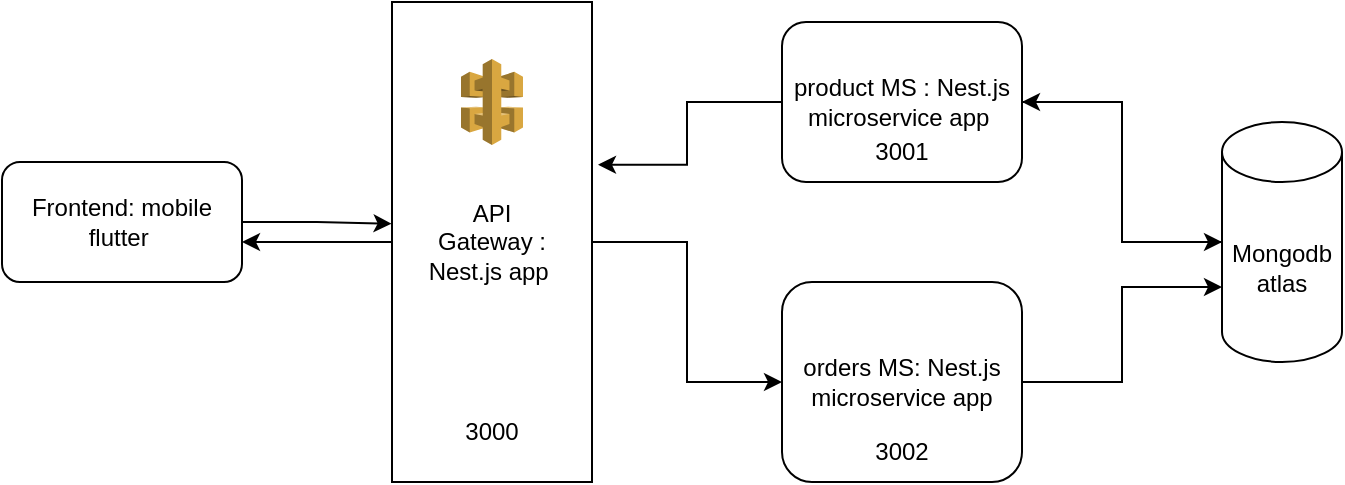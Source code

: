 <mxfile version="20.7.4" type="device" pages="2"><diagram id="g8c-0kfuNqcPlVPrsaAN" name="MS architecture"><mxGraphModel dx="1004" dy="549" grid="1" gridSize="10" guides="1" tooltips="1" connect="1" arrows="1" fold="1" page="1" pageScale="1" pageWidth="850" pageHeight="1100" math="0" shadow="0"><root><mxCell id="0"/><mxCell id="1" parent="0"/><mxCell id="nh_IbTxtiKYjl89Uj8WD-18" style="edgeStyle=orthogonalEdgeStyle;rounded=0;orthogonalLoop=1;jettySize=auto;html=1;entryX=-0.002;entryY=0.462;entryDx=0;entryDy=0;entryPerimeter=0;" parent="1" source="nh_IbTxtiKYjl89Uj8WD-1" target="nh_IbTxtiKYjl89Uj8WD-5" edge="1"><mxGeometry relative="1" as="geometry"/></mxCell><mxCell id="nh_IbTxtiKYjl89Uj8WD-1" value="Frontend: mobile flutter&amp;nbsp;" style="rounded=1;whiteSpace=wrap;html=1;" parent="1" vertex="1"><mxGeometry x="130" y="210" width="120" height="60" as="geometry"/></mxCell><mxCell id="nh_IbTxtiKYjl89Uj8WD-15" style="edgeStyle=orthogonalEdgeStyle;rounded=0;orthogonalLoop=1;jettySize=auto;html=1;entryX=1.03;entryY=0.339;entryDx=0;entryDy=0;entryPerimeter=0;" parent="1" source="nh_IbTxtiKYjl89Uj8WD-2" target="nh_IbTxtiKYjl89Uj8WD-5" edge="1"><mxGeometry relative="1" as="geometry"/></mxCell><mxCell id="nh_IbTxtiKYjl89Uj8WD-19" style="edgeStyle=orthogonalEdgeStyle;rounded=0;orthogonalLoop=1;jettySize=auto;html=1;" parent="1" source="nh_IbTxtiKYjl89Uj8WD-2" target="nh_IbTxtiKYjl89Uj8WD-11" edge="1"><mxGeometry relative="1" as="geometry"/></mxCell><mxCell id="nh_IbTxtiKYjl89Uj8WD-2" value="product MS : Nest.js microservice app&amp;nbsp;" style="rounded=1;whiteSpace=wrap;html=1;" parent="1" vertex="1"><mxGeometry x="520" y="140" width="120" height="80" as="geometry"/></mxCell><mxCell id="nh_IbTxtiKYjl89Uj8WD-14" style="edgeStyle=orthogonalEdgeStyle;rounded=0;orthogonalLoop=1;jettySize=auto;html=1;entryX=0;entryY=0;entryDx=0;entryDy=82.5;entryPerimeter=0;" parent="1" source="nh_IbTxtiKYjl89Uj8WD-3" target="nh_IbTxtiKYjl89Uj8WD-11" edge="1"><mxGeometry relative="1" as="geometry"/></mxCell><mxCell id="nh_IbTxtiKYjl89Uj8WD-3" value="orders MS: Nest.js microservice app" style="rounded=1;whiteSpace=wrap;html=1;" parent="1" vertex="1"><mxGeometry x="520" y="270" width="120" height="100" as="geometry"/></mxCell><mxCell id="nh_IbTxtiKYjl89Uj8WD-8" style="edgeStyle=orthogonalEdgeStyle;rounded=0;orthogonalLoop=1;jettySize=auto;html=1;" parent="1" source="nh_IbTxtiKYjl89Uj8WD-5" target="nh_IbTxtiKYjl89Uj8WD-3" edge="1"><mxGeometry relative="1" as="geometry"/></mxCell><mxCell id="nh_IbTxtiKYjl89Uj8WD-10" style="edgeStyle=orthogonalEdgeStyle;rounded=0;orthogonalLoop=1;jettySize=auto;html=1;" parent="1" source="nh_IbTxtiKYjl89Uj8WD-5" edge="1"><mxGeometry relative="1" as="geometry"><mxPoint x="250" y="250" as="targetPoint"/></mxGeometry></mxCell><mxCell id="nh_IbTxtiKYjl89Uj8WD-5" value="API &lt;br&gt;Gateway : &lt;br&gt;Nest.js app&amp;nbsp;" style="rounded=0;whiteSpace=wrap;html=1;" parent="1" vertex="1"><mxGeometry x="325" y="130" width="100" height="240" as="geometry"/></mxCell><mxCell id="nh_IbTxtiKYjl89Uj8WD-12" style="edgeStyle=orthogonalEdgeStyle;rounded=0;orthogonalLoop=1;jettySize=auto;html=1;entryX=1;entryY=0.5;entryDx=0;entryDy=0;" parent="1" source="nh_IbTxtiKYjl89Uj8WD-11" target="nh_IbTxtiKYjl89Uj8WD-2" edge="1"><mxGeometry relative="1" as="geometry"/></mxCell><mxCell id="nh_IbTxtiKYjl89Uj8WD-11" value="Mongodb atlas" style="shape=cylinder3;whiteSpace=wrap;html=1;boundedLbl=1;backgroundOutline=1;size=15;" parent="1" vertex="1"><mxGeometry x="740" y="190" width="60" height="120" as="geometry"/></mxCell><mxCell id="fnBZCmiSWJ7l2XUVkSxx-1" value="3000" style="text;html=1;strokeColor=none;fillColor=none;align=center;verticalAlign=middle;whiteSpace=wrap;rounded=0;" vertex="1" parent="1"><mxGeometry x="345" y="330" width="60" height="30" as="geometry"/></mxCell><mxCell id="fnBZCmiSWJ7l2XUVkSxx-2" value="3001&lt;br&gt;" style="text;html=1;strokeColor=none;fillColor=none;align=center;verticalAlign=middle;whiteSpace=wrap;rounded=0;" vertex="1" parent="1"><mxGeometry x="550" y="190" width="60" height="30" as="geometry"/></mxCell><mxCell id="fnBZCmiSWJ7l2XUVkSxx-3" value="3002" style="text;html=1;strokeColor=none;fillColor=none;align=center;verticalAlign=middle;whiteSpace=wrap;rounded=0;" vertex="1" parent="1"><mxGeometry x="550" y="340" width="60" height="30" as="geometry"/></mxCell><mxCell id="w61XBlrR_JFrUz6YRpti-1" value="" style="outlineConnect=0;dashed=0;verticalLabelPosition=bottom;verticalAlign=top;align=center;html=1;shape=mxgraph.aws3.api_gateway;fillColor=#D9A741;gradientColor=none;" vertex="1" parent="1"><mxGeometry x="359.5" y="158.5" width="31" height="43" as="geometry"/></mxCell></root></mxGraphModel></diagram><diagram id="efkBTmPHUmbteT6sNGrR" name="Kubernetes architecture"><mxGraphModel dx="1434" dy="784" grid="1" gridSize="10" guides="1" tooltips="1" connect="1" arrows="1" fold="1" page="1" pageScale="1" pageWidth="850" pageHeight="1100" math="0" shadow="0"><root><mxCell id="0"/><mxCell id="1" parent="0"/><mxCell id="gj4gZeCi-lAxD4yOn8Vp-1" value="" style="rounded=1;whiteSpace=wrap;html=1;" vertex="1" parent="1"><mxGeometry x="80" y="170" width="330" height="350" as="geometry"/></mxCell><mxCell id="gj4gZeCi-lAxD4yOn8Vp-2" value="orders ns" style="text;html=1;strokeColor=none;fillColor=none;align=center;verticalAlign=middle;whiteSpace=wrap;rounded=0;" vertex="1" parent="1"><mxGeometry x="330" y="190" width="60" height="30" as="geometry"/></mxCell><mxCell id="gj4gZeCi-lAxD4yOn8Vp-3" value="" style="rounded=1;whiteSpace=wrap;html=1;" vertex="1" parent="1"><mxGeometry x="490" y="170" width="330" height="350" as="geometry"/></mxCell><mxCell id="gj4gZeCi-lAxD4yOn8Vp-4" value="products ns" style="text;html=1;strokeColor=none;fillColor=none;align=center;verticalAlign=middle;whiteSpace=wrap;rounded=0;" vertex="1" parent="1"><mxGeometry x="730" y="190" width="70" height="30" as="geometry"/></mxCell><mxCell id="gj4gZeCi-lAxD4yOn8Vp-5" value="" style="sketch=0;html=1;dashed=0;whitespace=wrap;fillColor=#2875E2;strokeColor=#ffffff;points=[[0.005,0.63,0],[0.1,0.2,0],[0.9,0.2,0],[0.5,0,0],[0.995,0.63,0],[0.72,0.99,0],[0.5,1,0],[0.28,0.99,0]];verticalLabelPosition=bottom;align=center;verticalAlign=top;shape=mxgraph.kubernetes.icon;prIcon=ns" vertex="1" parent="1"><mxGeometry x="130" y="142" width="50" height="48" as="geometry"/></mxCell><mxCell id="gj4gZeCi-lAxD4yOn8Vp-6" value="" style="sketch=0;html=1;dashed=0;whitespace=wrap;fillColor=#2875E2;strokeColor=#ffffff;points=[[0.005,0.63,0],[0.1,0.2,0],[0.9,0.2,0],[0.5,0,0],[0.995,0.63,0],[0.72,0.99,0],[0.5,1,0],[0.28,0.99,0]];verticalLabelPosition=bottom;align=center;verticalAlign=top;shape=mxgraph.kubernetes.icon;prIcon=ns" vertex="1" parent="1"><mxGeometry x="530" y="142" width="50" height="48" as="geometry"/></mxCell><mxCell id="m5MuqumWp1KcOB-Z9LGU-4" style="edgeStyle=orthogonalEdgeStyle;rounded=0;orthogonalLoop=1;jettySize=auto;html=1;entryX=0.327;entryY=1.008;entryDx=0;entryDy=0;entryPerimeter=0;fontColor=#3333FF;" edge="1" parent="1" source="m5MuqumWp1KcOB-Z9LGU-1" target="gj4gZeCi-lAxD4yOn8Vp-3"><mxGeometry relative="1" as="geometry"/></mxCell><mxCell id="m5MuqumWp1KcOB-Z9LGU-9" style="edgeStyle=orthogonalEdgeStyle;rounded=0;orthogonalLoop=1;jettySize=auto;html=1;entryX=0.75;entryY=1;entryDx=0;entryDy=0;fontColor=#3333FF;" edge="1" parent="1" source="m5MuqumWp1KcOB-Z9LGU-1" target="gj4gZeCi-lAxD4yOn8Vp-1"><mxGeometry relative="1" as="geometry"/></mxCell><mxCell id="m5MuqumWp1KcOB-Z9LGU-1" value="ingress" style="rounded=0;whiteSpace=wrap;html=1;" vertex="1" parent="1"><mxGeometry x="300" y="680" width="320" height="60" as="geometry"/></mxCell></root></mxGraphModel></diagram></mxfile>